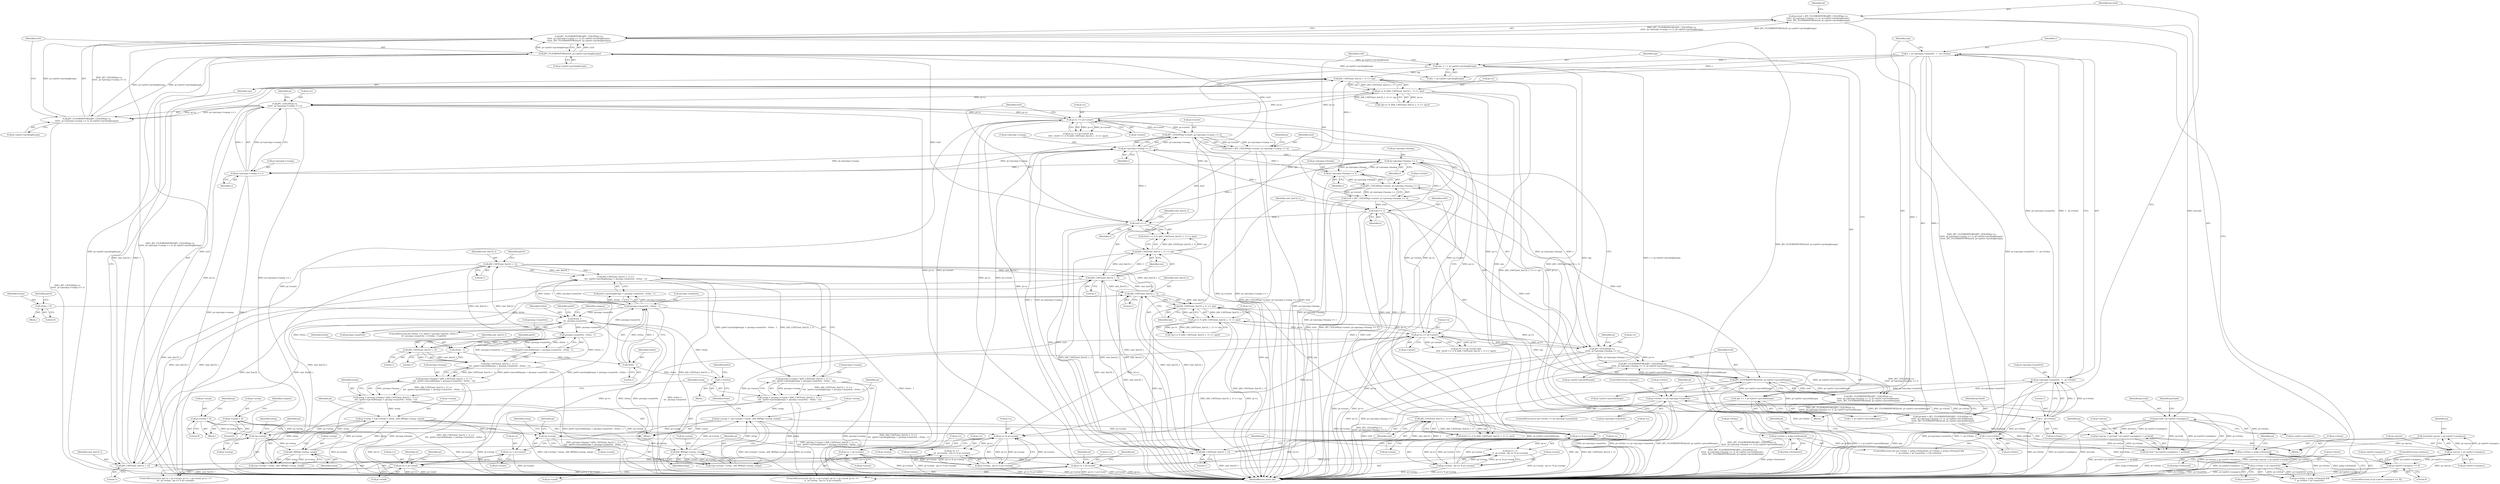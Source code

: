 digraph "0_jasper_aa0b0f79ade5eef8b0e7a214c03f5af54b36ba7d_2@API" {
"1000651" [label="(Call,assert(pi->prcno < pi->pirlvl->numprcs))"];
"1000652" [label="(Call,pi->prcno < pi->pirlvl->numprcs)"];
"1000638" [label="(Call,pi->prcno = prcvind * pi->pirlvl->numhprcs + prchind)"];
"1000643" [label="(Call,prcvind * pi->pirlvl->numhprcs)"];
"1000611" [label="(Call,prcvind = JPC_FLOORDIVPOW2(JPC_CEILDIV(pi->y,\n\t\t\t\t\t\t  pi->picomp->vsamp << r), pi->pirlvl->prcheightexpn) -\n\t\t\t\t\t\t  JPC_FLOORDIVPOW2(try0, pi->pirlvl->prcheightexpn))"];
"1000613" [label="(Call,JPC_FLOORDIVPOW2(JPC_CEILDIV(pi->y,\n\t\t\t\t\t\t  pi->picomp->vsamp << r), pi->pirlvl->prcheightexpn) -\n\t\t\t\t\t\t  JPC_FLOORDIVPOW2(try0, pi->pirlvl->prcheightexpn))"];
"1000614" [label="(Call,JPC_FLOORDIVPOW2(JPC_CEILDIV(pi->y,\n\t\t\t\t\t\t  pi->picomp->vsamp << r), pi->pirlvl->prcheightexpn))"];
"1000615" [label="(Call,JPC_CEILDIV(pi->y,\n\t\t\t\t\t\t  pi->picomp->vsamp << r))"];
"1000574" [label="(Call,pi->y % (JAS_CAST(uint_fast32_t, 1) << rpy))"];
"1000557" [label="(Call,pi->y == pi->ystart)"];
"1000330" [label="(Call,pi->y < pi->yend)"];
"1000337" [label="(Call,pi->y +=\n\t\t  pi->ystep - (pi->y % pi->ystep))"];
"1000341" [label="(Call,pi->ystep - (pi->y % pi->ystep))"];
"1000345" [label="(Call,pi->y % pi->ystep)"];
"1000274" [label="(Call,pi->ystep = (!pi->ystep) ? ystep : JAS_MIN(pi->ystep, ystep))"];
"1000238" [label="(Call,ystep = picomp->vsamp * (JAS_CAST(uint_fast32_t, 1) <<\n\t\t\t\t  (pirlvl->prcheightexpn + picomp->numrlvls - rlvlno - 1)))"];
"1000240" [label="(Call,picomp->vsamp * (JAS_CAST(uint_fast32_t, 1) <<\n\t\t\t\t  (pirlvl->prcheightexpn + picomp->numrlvls - rlvlno - 1)))"];
"1000244" [label="(Call,JAS_CAST(uint_fast32_t, 1) <<\n\t\t\t\t  (pirlvl->prcheightexpn + picomp->numrlvls - rlvlno - 1))"];
"1000245" [label="(Call,JAS_CAST(uint_fast32_t, 1))"];
"1000224" [label="(Call,JAS_CAST(uint_fast32_t, 1))"];
"1000252" [label="(Call,picomp->numrlvls - rlvlno - 1)"];
"1000231" [label="(Call,picomp->numrlvls - rlvlno - 1)"];
"1000174" [label="(Call,rlvlno <\n \t\t\t  picomp->numrlvls)"];
"1000166" [label="(Call,rlvlno = 0)"];
"1000180" [label="(Call,++rlvlno)"];
"1000256" [label="(Call,rlvlno - 1)"];
"1000235" [label="(Call,rlvlno - 1)"];
"1000284" [label="(Call,JAS_MIN(pi->ystep, ystep))"];
"1000279" [label="(Call,!pi->ystep)"];
"1000138" [label="(Call,pi->ystep = 0)"];
"1000323" [label="(Call,pi->y = pi->ystart)"];
"1000514" [label="(Call,JPC_CEILDIV(pi->ystart, pi->picomp->vsamp << r))"];
"1000518" [label="(Call,pi->picomp->vsamp << r)"];
"1000619" [label="(Call,pi->picomp->vsamp << r)"];
"1000592" [label="(Call,pi->picomp->hsamp << r)"];
"1000505" [label="(Call,pi->picomp->hsamp << r)"];
"1000468" [label="(Call,r = pi->picomp->numrlvls - 1 - pi->rlvlno)"];
"1000470" [label="(Call,pi->picomp->numrlvls - 1 - pi->rlvlno)"];
"1000433" [label="(Call,pi->rlvlno >= pi->picomp->numrlvls)"];
"1000303" [label="(Call,pi->rlvlno < pchg->rlvlnoend)"];
"1000317" [label="(Call,++pi->rlvlno)"];
"1000310" [label="(Call,pi->rlvlno < pi->maxrlvls)"];
"1000476" [label="(Call,1 - pi->rlvlno)"];
"1000295" [label="(Call,pi->rlvlno = pchg->rlvlnostart)"];
"1000565" [label="(Call,try0 << r)"];
"1000512" [label="(Call,try0 = JPC_CEILDIV(pi->ystart, pi->picomp->vsamp << r))"];
"1000537" [label="(Call,trx0 << r)"];
"1000499" [label="(Call,trx0 = JPC_CEILDIV(pi->xstart, pi->picomp->hsamp << r))"];
"1000501" [label="(Call,JPC_CEILDIV(pi->xstart, pi->picomp->hsamp << r))"];
"1000529" [label="(Call,pi->x == pi->xstart)"];
"1000588" [label="(Call,JPC_CEILDIV(pi->x,\n\t\t\t\t\t\t  pi->picomp->hsamp << r))"];
"1000546" [label="(Call,pi->x % (JAS_CAST(uint_fast32_t, 1) << rpx))"];
"1000550" [label="(Call,JAS_CAST(uint_fast32_t, 1) << rpx)"];
"1000551" [label="(Call,JAS_CAST(uint_fast32_t, 1))"];
"1000579" [label="(Call,JAS_CAST(uint_fast32_t, 1))"];
"1000541" [label="(Call,JAS_CAST(uint_fast32_t, 1))"];
"1000569" [label="(Call,JAS_CAST(uint_fast32_t, 1))"];
"1000540" [label="(Call,JAS_CAST(uint_fast32_t, 1) << rpx)"];
"1000481" [label="(Call,rpx = r + pi->pirlvl->prcwidthexpn)"];
"1000604" [label="(Call,JPC_FLOORDIVPOW2(trx0, pi->pirlvl->prcwidthexpn))"];
"1000587" [label="(Call,JPC_FLOORDIVPOW2(JPC_CEILDIV(pi->x,\n\t\t\t\t\t\t  pi->picomp->hsamp << r), pi->pirlvl->prcwidthexpn))"];
"1000361" [label="(Call,pi->x < pi->xend)"];
"1000368" [label="(Call,pi->x +=\n\t\t\t  pi->xstep - (pi->x % pi->xstep))"];
"1000372" [label="(Call,pi->xstep - (pi->x % pi->xstep))"];
"1000376" [label="(Call,pi->x % pi->xstep)"];
"1000259" [label="(Call,pi->xstep = (!pi->xstep) ? xstep : JAS_MIN(pi->xstep, xstep))"];
"1000217" [label="(Call,xstep = picomp->hsamp * (JAS_CAST(uint_fast32_t, 1) <<\n\t\t\t\t  (pirlvl->prcwidthexpn + picomp->numrlvls - rlvlno - 1)))"];
"1000219" [label="(Call,picomp->hsamp * (JAS_CAST(uint_fast32_t, 1) <<\n\t\t\t\t  (pirlvl->prcwidthexpn + picomp->numrlvls - rlvlno - 1)))"];
"1000223" [label="(Call,JAS_CAST(uint_fast32_t, 1) <<\n\t\t\t\t  (pirlvl->prcwidthexpn + picomp->numrlvls - rlvlno - 1))"];
"1000269" [label="(Call,JAS_MIN(pi->xstep, xstep))"];
"1000264" [label="(Call,!pi->xstep)"];
"1000133" [label="(Call,pi->xstep = 0)"];
"1000354" [label="(Call,pi->x = pi->xstart)"];
"1000578" [label="(Call,JAS_CAST(uint_fast32_t, 1) << rpy)"];
"1000490" [label="(Call,rpy = r + pi->pirlvl->prcheightexpn)"];
"1000631" [label="(Call,JPC_FLOORDIVPOW2(try0, pi->pirlvl->prcheightexpn))"];
"1000568" [label="(Call,JAS_CAST(uint_fast32_t, 1) << rpy)"];
"1000584" [label="(Call,prchind = JPC_FLOORDIVPOW2(JPC_CEILDIV(pi->x,\n\t\t\t\t\t\t  pi->picomp->hsamp << r), pi->pirlvl->prcwidthexpn) -\n\t\t\t\t\t\t  JPC_FLOORDIVPOW2(trx0, pi->pirlvl->prcwidthexpn))"];
"1000586" [label="(Call,JPC_FLOORDIVPOW2(JPC_CEILDIV(pi->x,\n\t\t\t\t\t\t  pi->picomp->hsamp << r), pi->pirlvl->prcwidthexpn) -\n\t\t\t\t\t\t  JPC_FLOORDIVPOW2(trx0, pi->pirlvl->prcwidthexpn))"];
"1000459" [label="(Call,pi->pirlvl->numprcs == 0)"];
"1000224" [label="(Call,JAS_CAST(uint_fast32_t, 1))"];
"1000227" [label="(Call,pirlvl->prcwidthexpn + picomp->numrlvls - rlvlno - 1)"];
"1000283" [label="(Identifier,ystep)"];
"1000133" [label="(Call,pi->xstep = 0)"];
"1000465" [label="(Literal,0)"];
"1000241" [label="(Call,picomp->vsamp)"];
"1000388" [label="(Identifier,pi)"];
"1000226" [label="(Literal,1)"];
"1000275" [label="(Call,pi->ystep)"];
"1000491" [label="(Identifier,rpy)"];
"1000279" [label="(Call,!pi->ystep)"];
"1000443" [label="(ControlStructure,continue;)"];
"1000137" [label="(Literal,0)"];
"1000645" [label="(Call,pi->pirlvl->numhprcs)"];
"1000651" [label="(Call,assert(pi->prcno < pi->pirlvl->numprcs))"];
"1000573" [label="(Call,!(pi->y % (JAS_CAST(uint_fast32_t, 1) << rpy)))"];
"1000544" [label="(Identifier,rpx)"];
"1000134" [label="(Call,pi->xstep)"];
"1000252" [label="(Call,picomp->numrlvls - rlvlno - 1)"];
"1000536" [label="(Call,(trx0 << r) % (JAS_CAST(uint_fast32_t, 1) << rpx))"];
"1000492" [label="(Call,r + pi->pirlvl->prcheightexpn)"];
"1000264" [label="(Call,!pi->xstep)"];
"1000458" [label="(ControlStructure,if (pi->pirlvl->numprcs == 0))"];
"1000166" [label="(Call,rlvlno = 0)"];
"1000642" [label="(Call,prcvind * pi->pirlvl->numhprcs + prchind)"];
"1000552" [label="(Identifier,uint_fast32_t)"];
"1000257" [label="(Identifier,rlvlno)"];
"1000567" [label="(Identifier,r)"];
"1000604" [label="(Call,JPC_FLOORDIVPOW2(trx0, pi->pirlvl->prcwidthexpn))"];
"1000250" [label="(Identifier,pirlvl)"];
"1000369" [label="(Call,pi->x)"];
"1000547" [label="(Call,pi->x)"];
"1000183" [label="(Identifier,pirlvl)"];
"1000615" [label="(Call,JPC_CEILDIV(pi->y,\n\t\t\t\t\t\t  pi->picomp->vsamp << r))"];
"1000302" [label="(Call,pi->rlvlno < pchg->rlvlnoend &&\n\t  pi->rlvlno < pi->maxrlvls)"];
"1000432" [label="(ControlStructure,if (pi->rlvlno >= pi->picomp->numrlvls))"];
"1000332" [label="(Identifier,pi)"];
"1000139" [label="(Call,pi->ystep)"];
"1000553" [label="(Literal,1)"];
"1000519" [label="(Call,pi->picomp->vsamp)"];
"1000260" [label="(Call,pi->xstep)"];
"1000175" [label="(Identifier,rlvlno)"];
"1000362" [label="(Call,pi->x)"];
"1000180" [label="(Call,++rlvlno)"];
"1000312" [label="(Identifier,pi)"];
"1000132" [label="(Block,)"];
"1000268" [label="(Identifier,xstep)"];
"1000434" [label="(Call,pi->rlvlno)"];
"1000612" [label="(Identifier,prcvind)"];
"1000225" [label="(Identifier,uint_fast32_t)"];
"1000664" [label="(Identifier,pi)"];
"1000470" [label="(Call,pi->picomp->numrlvls - 1 - pi->rlvlno)"];
"1000355" [label="(Call,pi->x)"];
"1000246" [label="(Identifier,uint_fast32_t)"];
"1000179" [label="(Block,)"];
"1000322" [label="(ControlStructure,for (pi->y = pi->ystart; pi->y < pi->yend; pi->y +=\n\t\t  pi->ystep - (pi->y % pi->ystep)))"];
"1000181" [label="(Identifier,rlvlno)"];
"1000506" [label="(Call,pi->picomp->hsamp)"];
"1000628" [label="(Identifier,pi)"];
"1000339" [label="(Identifier,pi)"];
"1000270" [label="(Call,pi->xstep)"];
"1000165" [label="(Block,)"];
"1000460" [label="(Call,pi->pirlvl->numprcs)"];
"1000570" [label="(Identifier,uint_fast32_t)"];
"1000361" [label="(Call,pi->x < pi->xend)"];
"1000258" [label="(Literal,1)"];
"1000330" [label="(Call,pi->y < pi->yend)"];
"1000299" [label="(Call,pchg->rlvlnostart)"];
"1000564" [label="(Call,(try0 << r) % (JAS_CAST(uint_fast32_t, 1) << rpy))"];
"1000541" [label="(Call,JAS_CAST(uint_fast32_t, 1))"];
"1000265" [label="(Call,pi->xstep)"];
"1000592" [label="(Call,pi->picomp->hsamp << r)"];
"1000524" [label="(Identifier,r)"];
"1000168" [label="(Literal,0)"];
"1000542" [label="(Identifier,uint_fast32_t)"];
"1000324" [label="(Call,pi->y)"];
"1000568" [label="(Call,JAS_CAST(uint_fast32_t, 1) << rpy)"];
"1000286" [label="(Identifier,pi)"];
"1000253" [label="(Call,picomp->numrlvls)"];
"1000565" [label="(Call,try0 << r)"];
"1000632" [label="(Identifier,try0)"];
"1000625" [label="(Identifier,r)"];
"1000513" [label="(Identifier,try0)"];
"1000433" [label="(Call,pi->rlvlno >= pi->picomp->numrlvls)"];
"1000261" [label="(Identifier,pi)"];
"1000537" [label="(Call,trx0 << r)"];
"1000140" [label="(Identifier,pi)"];
"1000505" [label="(Call,pi->picomp->hsamp << r)"];
"1000327" [label="(Call,pi->ystart)"];
"1000217" [label="(Call,xstep = picomp->hsamp * (JAS_CAST(uint_fast32_t, 1) <<\n\t\t\t\t  (pirlvl->prcwidthexpn + picomp->numrlvls - rlvlno - 1)))"];
"1000138" [label="(Call,pi->ystep = 0)"];
"1000550" [label="(Call,JAS_CAST(uint_fast32_t, 1) << rpx)"];
"1000554" [label="(Identifier,rpx)"];
"1000341" [label="(Call,pi->ystep - (pi->y % pi->ystep))"];
"1000229" [label="(Identifier,pirlvl)"];
"1000588" [label="(Call,JPC_CEILDIV(pi->x,\n\t\t\t\t\t\t  pi->picomp->hsamp << r))"];
"1000345" [label="(Call,pi->y % pi->ystep)"];
"1000500" [label="(Identifier,trx0)"];
"1000259" [label="(Call,pi->xstep = (!pi->xstep) ? xstep : JAS_MIN(pi->xstep, xstep))"];
"1000571" [label="(Literal,1)"];
"1000376" [label="(Call,pi->x % pi->xstep)"];
"1000579" [label="(Call,JAS_CAST(uint_fast32_t, 1))"];
"1000235" [label="(Call,rlvlno - 1)"];
"1000323" [label="(Call,pi->y = pi->ystart)"];
"1000284" [label="(Call,JAS_MIN(pi->ystep, ystep))"];
"1000245" [label="(Call,JAS_CAST(uint_fast32_t, 1))"];
"1000446" [label="(Identifier,pi)"];
"1000437" [label="(Call,pi->picomp->numrlvls)"];
"1000530" [label="(Call,pi->x)"];
"1000303" [label="(Call,pi->rlvlno < pchg->rlvlnoend)"];
"1000656" [label="(Call,pi->pirlvl->numprcs)"];
"1000232" [label="(Call,picomp->numrlvls)"];
"1000511" [label="(Identifier,r)"];
"1000543" [label="(Literal,1)"];
"1000561" [label="(Call,pi->ystart)"];
"1000334" [label="(Call,pi->yend)"];
"1000305" [label="(Identifier,pi)"];
"1000586" [label="(Call,JPC_FLOORDIVPOW2(JPC_CEILDIV(pi->x,\n\t\t\t\t\t\t  pi->picomp->hsamp << r), pi->pirlvl->prcwidthexpn) -\n\t\t\t\t\t\t  JPC_FLOORDIVPOW2(trx0, pi->pirlvl->prcwidthexpn))"];
"1000643" [label="(Call,prcvind * pi->pirlvl->numhprcs)"];
"1000582" [label="(Identifier,rpy)"];
"1000540" [label="(Call,JAS_CAST(uint_fast32_t, 1) << rpx)"];
"1000459" [label="(Call,pi->pirlvl->numprcs == 0)"];
"1000263" [label="(Call,(!pi->xstep) ? xstep : JAS_MIN(pi->xstep, xstep))"];
"1000190" [label="(Identifier,pirlvl)"];
"1000613" [label="(Call,JPC_FLOORDIVPOW2(JPC_CEILDIV(pi->y,\n\t\t\t\t\t\t  pi->picomp->vsamp << r), pi->pirlvl->prcheightexpn) -\n\t\t\t\t\t\t  JPC_FLOORDIVPOW2(try0, pi->pirlvl->prcheightexpn))"];
"1000285" [label="(Call,pi->ystep)"];
"1000476" [label="(Call,1 - pi->rlvlno)"];
"1000499" [label="(Call,trx0 = JPC_CEILDIV(pi->xstart, pi->picomp->hsamp << r))"];
"1000626" [label="(Call,pi->pirlvl->prcheightexpn)"];
"1000585" [label="(Identifier,prchind)"];
"1000184" [label="(Block,)"];
"1000558" [label="(Call,pi->y)"];
"1000342" [label="(Call,pi->ystep)"];
"1000583" [label="(Block,)"];
"1000314" [label="(Call,pi->maxrlvls)"];
"1000569" [label="(Call,JAS_CAST(uint_fast32_t, 1))"];
"1000380" [label="(Call,pi->xstep)"];
"1000638" [label="(Call,pi->prcno = prcvind * pi->pirlvl->numhprcs + prchind)"];
"1000557" [label="(Call,pi->y == pi->ystart)"];
"1000337" [label="(Call,pi->y +=\n\t\t  pi->ystep - (pi->y % pi->ystep))"];
"1000644" [label="(Identifier,prcvind)"];
"1000142" [label="(Literal,0)"];
"1000377" [label="(Call,pi->x)"];
"1000269" [label="(Call,JAS_MIN(pi->xstep, xstep))"];
"1000240" [label="(Call,picomp->vsamp * (JAS_CAST(uint_fast32_t, 1) <<\n\t\t\t\t  (pirlvl->prcheightexpn + picomp->numrlvls - rlvlno - 1)))"];
"1000606" [label="(Call,pi->pirlvl->prcwidthexpn)"];
"1000531" [label="(Identifier,pi)"];
"1000620" [label="(Call,pi->picomp->vsamp)"];
"1000248" [label="(Call,pirlvl->prcheightexpn + picomp->numrlvls - rlvlno - 1)"];
"1000587" [label="(Call,JPC_FLOORDIVPOW2(JPC_CEILDIV(pi->x,\n\t\t\t\t\t\t  pi->picomp->hsamp << r), pi->pirlvl->prcwidthexpn))"];
"1000468" [label="(Call,r = pi->picomp->numrlvls - 1 - pi->rlvlno)"];
"1000244" [label="(Call,JAS_CAST(uint_fast32_t, 1) <<\n\t\t\t\t  (pirlvl->prcheightexpn + picomp->numrlvls - rlvlno - 1))"];
"1000318" [label="(Call,pi->rlvlno)"];
"1000176" [label="(Call,picomp->numrlvls)"];
"1000478" [label="(Call,pi->rlvlno)"];
"1000431" [label="(Block,)"];
"1000614" [label="(Call,JPC_FLOORDIVPOW2(JPC_CEILDIV(pi->y,\n\t\t\t\t\t\t  pi->picomp->vsamp << r), pi->pirlvl->prcheightexpn))"];
"1000170" [label="(Identifier,pirlvl)"];
"1000363" [label="(Identifier,pi)"];
"1000146" [label="(Identifier,compno)"];
"1000546" [label="(Call,pi->x % (JAS_CAST(uint_fast32_t, 1) << rpx))"];
"1000650" [label="(Identifier,prchind)"];
"1000619" [label="(Call,pi->picomp->vsamp << r)"];
"1000639" [label="(Call,pi->prcno)"];
"1000490" [label="(Call,rpy = r + pi->pirlvl->prcheightexpn)"];
"1000654" [label="(Identifier,pi)"];
"1000483" [label="(Call,r + pi->pirlvl->prcwidthexpn)"];
"1000346" [label="(Call,pi->y)"];
"1000518" [label="(Call,pi->picomp->vsamp << r)"];
"1000502" [label="(Call,pi->xstart)"];
"1000349" [label="(Call,pi->ystep)"];
"1000271" [label="(Identifier,pi)"];
"1000238" [label="(Call,ystep = picomp->vsamp * (JAS_CAST(uint_fast32_t, 1) <<\n\t\t\t\t  (pirlvl->prcheightexpn + picomp->numrlvls - rlvlno - 1)))"];
"1000539" [label="(Identifier,r)"];
"1000538" [label="(Identifier,trx0)"];
"1000223" [label="(Call,JAS_CAST(uint_fast32_t, 1) <<\n\t\t\t\t  (pirlvl->prcwidthexpn + picomp->numrlvls - rlvlno - 1))"];
"1000304" [label="(Call,pi->rlvlno)"];
"1000545" [label="(Call,!(pi->x % (JAS_CAST(uint_fast32_t, 1) << rpx)))"];
"1000365" [label="(Call,pi->xend)"];
"1000574" [label="(Call,pi->y % (JAS_CAST(uint_fast32_t, 1) << rpy))"];
"1000633" [label="(Call,pi->pirlvl->prcheightexpn)"];
"1000467" [label="(ControlStructure,continue;)"];
"1000572" [label="(Identifier,rpy)"];
"1000471" [label="(Call,pi->picomp->numrlvls)"];
"1000512" [label="(Call,try0 = JPC_CEILDIV(pi->ystart, pi->picomp->vsamp << r))"];
"1000276" [label="(Identifier,pi)"];
"1000605" [label="(Identifier,trx0)"];
"1000294" [label="(ControlStructure,for (pi->rlvlno = pchg->rlvlnostart; pi->rlvlno < pchg->rlvlnoend &&\n\t  pi->rlvlno < pi->maxrlvls; ++pi->rlvlno))"];
"1000288" [label="(Identifier,ystep)"];
"1000338" [label="(Call,pi->y)"];
"1000529" [label="(Call,pi->x == pi->xstart)"];
"1000580" [label="(Identifier,uint_fast32_t)"];
"1000653" [label="(Call,pi->prcno)"];
"1000239" [label="(Identifier,ystep)"];
"1000575" [label="(Call,pi->y)"];
"1000280" [label="(Call,pi->ystep)"];
"1000598" [label="(Identifier,r)"];
"1000477" [label="(Literal,1)"];
"1000599" [label="(Call,pi->pirlvl->prcwidthexpn)"];
"1000372" [label="(Call,pi->xstep - (pi->x % pi->xstep))"];
"1000589" [label="(Call,pi->x)"];
"1000220" [label="(Call,picomp->hsamp)"];
"1000584" [label="(Call,prchind = JPC_FLOORDIVPOW2(JPC_CEILDIV(pi->x,\n\t\t\t\t\t\t  pi->picomp->hsamp << r), pi->pirlvl->prcwidthexpn) -\n\t\t\t\t\t\t  JPC_FLOORDIVPOW2(trx0, pi->pirlvl->prcwidthexpn))"];
"1000469" [label="(Identifier,r)"];
"1000218" [label="(Identifier,xstep)"];
"1000368" [label="(Call,pi->x +=\n\t\t\t  pi->xstep - (pi->x % pi->xstep))"];
"1000581" [label="(Literal,1)"];
"1000295" [label="(Call,pi->rlvlno = pchg->rlvlnostart)"];
"1000296" [label="(Call,pi->rlvlno)"];
"1000247" [label="(Literal,1)"];
"1000354" [label="(Call,pi->x = pi->xstart)"];
"1000640" [label="(Identifier,pi)"];
"1000174" [label="(Call,rlvlno <\n \t\t\t  picomp->numrlvls)"];
"1000578" [label="(Call,JAS_CAST(uint_fast32_t, 1) << rpy)"];
"1000514" [label="(Call,JPC_CEILDIV(pi->ystart, pi->picomp->vsamp << r))"];
"1000164" [label="(ControlStructure,for (rlvlno = 0, pirlvl = picomp->pirlvls; rlvlno <\n \t\t\t  picomp->numrlvls; ++rlvlno, ++pirlvl))"];
"1000256" [label="(Call,rlvlno - 1)"];
"1000219" [label="(Call,picomp->hsamp * (JAS_CAST(uint_fast32_t, 1) <<\n\t\t\t\t  (pirlvl->prcwidthexpn + picomp->numrlvls - rlvlno - 1)))"];
"1000311" [label="(Call,pi->rlvlno)"];
"1000601" [label="(Identifier,pi)"];
"1000236" [label="(Identifier,rlvlno)"];
"1000566" [label="(Identifier,try0)"];
"1000501" [label="(Call,JPC_CEILDIV(pi->xstart, pi->picomp->hsamp << r))"];
"1000611" [label="(Call,prcvind = JPC_FLOORDIVPOW2(JPC_CEILDIV(pi->y,\n\t\t\t\t\t\t  pi->picomp->vsamp << r), pi->pirlvl->prcheightexpn) -\n\t\t\t\t\t\t  JPC_FLOORDIVPOW2(try0, pi->pirlvl->prcheightexpn))"];
"1000515" [label="(Call,pi->ystart)"];
"1000593" [label="(Call,pi->picomp->hsamp)"];
"1000717" [label="(MethodReturn,static int)"];
"1000356" [label="(Identifier,pi)"];
"1000616" [label="(Call,pi->y)"];
"1000528" [label="(Call,pi->x == pi->xstart &&\n\t\t\t\t\t  ((trx0 << r) % (JAS_CAST(uint_fast32_t, 1) << rpx)))"];
"1000231" [label="(Call,picomp->numrlvls - rlvlno - 1)"];
"1000273" [label="(Identifier,xstep)"];
"1000358" [label="(Call,pi->xstart)"];
"1000373" [label="(Call,pi->xstep)"];
"1000237" [label="(Literal,1)"];
"1000331" [label="(Call,pi->y)"];
"1000319" [label="(Identifier,pi)"];
"1000551" [label="(Call,JAS_CAST(uint_fast32_t, 1))"];
"1000482" [label="(Identifier,rpx)"];
"1000556" [label="(Call,pi->y == pi->ystart &&\n\t\t\t\t\t  ((try0 << r) % (JAS_CAST(uint_fast32_t, 1) << rpy)))"];
"1000631" [label="(Call,JPC_FLOORDIVPOW2(try0, pi->pirlvl->prcheightexpn))"];
"1000317" [label="(Call,++pi->rlvlno)"];
"1000278" [label="(Call,(!pi->ystep) ? ystep : JAS_MIN(pi->ystep, ystep))"];
"1000160" [label="(Identifier,compno)"];
"1000307" [label="(Call,pchg->rlvlnoend)"];
"1000353" [label="(ControlStructure,for (pi->x = pi->xstart; pi->x < pi->xend; pi->x +=\n\t\t\t  pi->xstep - (pi->x % pi->xstep)))"];
"1000481" [label="(Call,rpx = r + pi->pirlvl->prcwidthexpn)"];
"1000167" [label="(Identifier,rlvlno)"];
"1000652" [label="(Call,pi->prcno < pi->pirlvl->numprcs)"];
"1000274" [label="(Call,pi->ystep = (!pi->ystep) ? ystep : JAS_MIN(pi->ystep, ystep))"];
"1000310" [label="(Call,pi->rlvlno < pi->maxrlvls)"];
"1000533" [label="(Call,pi->xstart)"];
"1000651" -> "1000583"  [label="AST: "];
"1000651" -> "1000652"  [label="CFG: "];
"1000652" -> "1000651"  [label="AST: "];
"1000664" -> "1000651"  [label="CFG: "];
"1000651" -> "1000717"  [label="DDG: assert(pi->prcno < pi->pirlvl->numprcs)"];
"1000651" -> "1000717"  [label="DDG: pi->prcno < pi->pirlvl->numprcs"];
"1000652" -> "1000651"  [label="DDG: pi->prcno"];
"1000652" -> "1000651"  [label="DDG: pi->pirlvl->numprcs"];
"1000652" -> "1000656"  [label="CFG: "];
"1000653" -> "1000652"  [label="AST: "];
"1000656" -> "1000652"  [label="AST: "];
"1000652" -> "1000717"  [label="DDG: pi->pirlvl->numprcs"];
"1000652" -> "1000717"  [label="DDG: pi->prcno"];
"1000652" -> "1000459"  [label="DDG: pi->pirlvl->numprcs"];
"1000638" -> "1000652"  [label="DDG: pi->prcno"];
"1000459" -> "1000652"  [label="DDG: pi->pirlvl->numprcs"];
"1000638" -> "1000583"  [label="AST: "];
"1000638" -> "1000642"  [label="CFG: "];
"1000639" -> "1000638"  [label="AST: "];
"1000642" -> "1000638"  [label="AST: "];
"1000654" -> "1000638"  [label="CFG: "];
"1000638" -> "1000717"  [label="DDG: prcvind * pi->pirlvl->numhprcs + prchind"];
"1000643" -> "1000638"  [label="DDG: prcvind"];
"1000643" -> "1000638"  [label="DDG: pi->pirlvl->numhprcs"];
"1000584" -> "1000638"  [label="DDG: prchind"];
"1000643" -> "1000642"  [label="AST: "];
"1000643" -> "1000645"  [label="CFG: "];
"1000644" -> "1000643"  [label="AST: "];
"1000645" -> "1000643"  [label="AST: "];
"1000650" -> "1000643"  [label="CFG: "];
"1000643" -> "1000717"  [label="DDG: prcvind"];
"1000643" -> "1000717"  [label="DDG: pi->pirlvl->numhprcs"];
"1000643" -> "1000642"  [label="DDG: prcvind"];
"1000643" -> "1000642"  [label="DDG: pi->pirlvl->numhprcs"];
"1000611" -> "1000643"  [label="DDG: prcvind"];
"1000611" -> "1000583"  [label="AST: "];
"1000611" -> "1000613"  [label="CFG: "];
"1000612" -> "1000611"  [label="AST: "];
"1000613" -> "1000611"  [label="AST: "];
"1000640" -> "1000611"  [label="CFG: "];
"1000611" -> "1000717"  [label="DDG: JPC_FLOORDIVPOW2(JPC_CEILDIV(pi->y,\n\t\t\t\t\t\t  pi->picomp->vsamp << r), pi->pirlvl->prcheightexpn) -\n\t\t\t\t\t\t  JPC_FLOORDIVPOW2(try0, pi->pirlvl->prcheightexpn)"];
"1000613" -> "1000611"  [label="DDG: JPC_FLOORDIVPOW2(JPC_CEILDIV(pi->y,\n\t\t\t\t\t\t  pi->picomp->vsamp << r), pi->pirlvl->prcheightexpn)"];
"1000613" -> "1000611"  [label="DDG: JPC_FLOORDIVPOW2(try0, pi->pirlvl->prcheightexpn)"];
"1000613" -> "1000631"  [label="CFG: "];
"1000614" -> "1000613"  [label="AST: "];
"1000631" -> "1000613"  [label="AST: "];
"1000613" -> "1000717"  [label="DDG: JPC_FLOORDIVPOW2(JPC_CEILDIV(pi->y,\n\t\t\t\t\t\t  pi->picomp->vsamp << r), pi->pirlvl->prcheightexpn)"];
"1000613" -> "1000717"  [label="DDG: JPC_FLOORDIVPOW2(try0, pi->pirlvl->prcheightexpn)"];
"1000614" -> "1000613"  [label="DDG: JPC_CEILDIV(pi->y,\n\t\t\t\t\t\t  pi->picomp->vsamp << r)"];
"1000614" -> "1000613"  [label="DDG: pi->pirlvl->prcheightexpn"];
"1000631" -> "1000613"  [label="DDG: try0"];
"1000631" -> "1000613"  [label="DDG: pi->pirlvl->prcheightexpn"];
"1000614" -> "1000626"  [label="CFG: "];
"1000615" -> "1000614"  [label="AST: "];
"1000626" -> "1000614"  [label="AST: "];
"1000632" -> "1000614"  [label="CFG: "];
"1000614" -> "1000717"  [label="DDG: JPC_CEILDIV(pi->y,\n\t\t\t\t\t\t  pi->picomp->vsamp << r)"];
"1000615" -> "1000614"  [label="DDG: pi->y"];
"1000615" -> "1000614"  [label="DDG: pi->picomp->vsamp << r"];
"1000631" -> "1000614"  [label="DDG: pi->pirlvl->prcheightexpn"];
"1000614" -> "1000631"  [label="DDG: pi->pirlvl->prcheightexpn"];
"1000615" -> "1000619"  [label="CFG: "];
"1000616" -> "1000615"  [label="AST: "];
"1000619" -> "1000615"  [label="AST: "];
"1000628" -> "1000615"  [label="CFG: "];
"1000615" -> "1000717"  [label="DDG: pi->y"];
"1000615" -> "1000717"  [label="DDG: pi->picomp->vsamp << r"];
"1000615" -> "1000345"  [label="DDG: pi->y"];
"1000615" -> "1000557"  [label="DDG: pi->y"];
"1000574" -> "1000615"  [label="DDG: pi->y"];
"1000330" -> "1000615"  [label="DDG: pi->y"];
"1000557" -> "1000615"  [label="DDG: pi->y"];
"1000619" -> "1000615"  [label="DDG: pi->picomp->vsamp"];
"1000619" -> "1000615"  [label="DDG: r"];
"1000574" -> "1000573"  [label="AST: "];
"1000574" -> "1000578"  [label="CFG: "];
"1000575" -> "1000574"  [label="AST: "];
"1000578" -> "1000574"  [label="AST: "];
"1000573" -> "1000574"  [label="CFG: "];
"1000574" -> "1000717"  [label="DDG: pi->y"];
"1000574" -> "1000717"  [label="DDG: JAS_CAST(uint_fast32_t, 1) << rpy"];
"1000574" -> "1000345"  [label="DDG: pi->y"];
"1000574" -> "1000557"  [label="DDG: pi->y"];
"1000574" -> "1000573"  [label="DDG: pi->y"];
"1000574" -> "1000573"  [label="DDG: JAS_CAST(uint_fast32_t, 1) << rpy"];
"1000557" -> "1000574"  [label="DDG: pi->y"];
"1000578" -> "1000574"  [label="DDG: JAS_CAST(uint_fast32_t, 1)"];
"1000578" -> "1000574"  [label="DDG: rpy"];
"1000557" -> "1000556"  [label="AST: "];
"1000557" -> "1000561"  [label="CFG: "];
"1000558" -> "1000557"  [label="AST: "];
"1000561" -> "1000557"  [label="AST: "];
"1000566" -> "1000557"  [label="CFG: "];
"1000556" -> "1000557"  [label="CFG: "];
"1000557" -> "1000717"  [label="DDG: pi->y"];
"1000557" -> "1000717"  [label="DDG: pi->ystart"];
"1000557" -> "1000323"  [label="DDG: pi->ystart"];
"1000557" -> "1000345"  [label="DDG: pi->y"];
"1000557" -> "1000514"  [label="DDG: pi->ystart"];
"1000557" -> "1000556"  [label="DDG: pi->y"];
"1000557" -> "1000556"  [label="DDG: pi->ystart"];
"1000330" -> "1000557"  [label="DDG: pi->y"];
"1000514" -> "1000557"  [label="DDG: pi->ystart"];
"1000330" -> "1000322"  [label="AST: "];
"1000330" -> "1000334"  [label="CFG: "];
"1000331" -> "1000330"  [label="AST: "];
"1000334" -> "1000330"  [label="AST: "];
"1000356" -> "1000330"  [label="CFG: "];
"1000319" -> "1000330"  [label="CFG: "];
"1000330" -> "1000717"  [label="DDG: pi->yend"];
"1000330" -> "1000717"  [label="DDG: pi->y"];
"1000330" -> "1000717"  [label="DDG: pi->y < pi->yend"];
"1000337" -> "1000330"  [label="DDG: pi->y"];
"1000323" -> "1000330"  [label="DDG: pi->y"];
"1000330" -> "1000345"  [label="DDG: pi->y"];
"1000337" -> "1000322"  [label="AST: "];
"1000337" -> "1000341"  [label="CFG: "];
"1000338" -> "1000337"  [label="AST: "];
"1000341" -> "1000337"  [label="AST: "];
"1000332" -> "1000337"  [label="CFG: "];
"1000337" -> "1000717"  [label="DDG: pi->ystep - (pi->y % pi->ystep)"];
"1000341" -> "1000337"  [label="DDG: pi->ystep"];
"1000341" -> "1000337"  [label="DDG: pi->y % pi->ystep"];
"1000345" -> "1000337"  [label="DDG: pi->y"];
"1000341" -> "1000345"  [label="CFG: "];
"1000342" -> "1000341"  [label="AST: "];
"1000345" -> "1000341"  [label="AST: "];
"1000341" -> "1000717"  [label="DDG: pi->ystep"];
"1000341" -> "1000717"  [label="DDG: pi->y % pi->ystep"];
"1000345" -> "1000341"  [label="DDG: pi->ystep"];
"1000345" -> "1000341"  [label="DDG: pi->y"];
"1000341" -> "1000345"  [label="DDG: pi->ystep"];
"1000345" -> "1000349"  [label="CFG: "];
"1000346" -> "1000345"  [label="AST: "];
"1000349" -> "1000345"  [label="AST: "];
"1000274" -> "1000345"  [label="DDG: pi->ystep"];
"1000138" -> "1000345"  [label="DDG: pi->ystep"];
"1000274" -> "1000184"  [label="AST: "];
"1000274" -> "1000278"  [label="CFG: "];
"1000275" -> "1000274"  [label="AST: "];
"1000278" -> "1000274"  [label="AST: "];
"1000181" -> "1000274"  [label="CFG: "];
"1000274" -> "1000717"  [label="DDG: pi->ystep"];
"1000274" -> "1000717"  [label="DDG: (!pi->ystep) ? ystep : JAS_MIN(pi->ystep, ystep)"];
"1000238" -> "1000274"  [label="DDG: ystep"];
"1000284" -> "1000274"  [label="DDG: ystep"];
"1000284" -> "1000274"  [label="DDG: pi->ystep"];
"1000274" -> "1000279"  [label="DDG: pi->ystep"];
"1000238" -> "1000184"  [label="AST: "];
"1000238" -> "1000240"  [label="CFG: "];
"1000239" -> "1000238"  [label="AST: "];
"1000240" -> "1000238"  [label="AST: "];
"1000261" -> "1000238"  [label="CFG: "];
"1000238" -> "1000717"  [label="DDG: picomp->vsamp * (JAS_CAST(uint_fast32_t, 1) <<\n\t\t\t\t  (pirlvl->prcheightexpn + picomp->numrlvls - rlvlno - 1))"];
"1000240" -> "1000238"  [label="DDG: picomp->vsamp"];
"1000240" -> "1000238"  [label="DDG: JAS_CAST(uint_fast32_t, 1) <<\n\t\t\t\t  (pirlvl->prcheightexpn + picomp->numrlvls - rlvlno - 1)"];
"1000238" -> "1000278"  [label="DDG: ystep"];
"1000238" -> "1000284"  [label="DDG: ystep"];
"1000240" -> "1000244"  [label="CFG: "];
"1000241" -> "1000240"  [label="AST: "];
"1000244" -> "1000240"  [label="AST: "];
"1000240" -> "1000717"  [label="DDG: JAS_CAST(uint_fast32_t, 1) <<\n\t\t\t\t  (pirlvl->prcheightexpn + picomp->numrlvls - rlvlno - 1)"];
"1000240" -> "1000717"  [label="DDG: picomp->vsamp"];
"1000244" -> "1000240"  [label="DDG: JAS_CAST(uint_fast32_t, 1)"];
"1000244" -> "1000240"  [label="DDG: pirlvl->prcheightexpn + picomp->numrlvls - rlvlno - 1"];
"1000244" -> "1000248"  [label="CFG: "];
"1000245" -> "1000244"  [label="AST: "];
"1000248" -> "1000244"  [label="AST: "];
"1000244" -> "1000717"  [label="DDG: pirlvl->prcheightexpn + picomp->numrlvls - rlvlno - 1"];
"1000244" -> "1000717"  [label="DDG: JAS_CAST(uint_fast32_t, 1)"];
"1000245" -> "1000244"  [label="DDG: uint_fast32_t"];
"1000245" -> "1000244"  [label="DDG: 1"];
"1000252" -> "1000244"  [label="DDG: picomp->numrlvls"];
"1000252" -> "1000244"  [label="DDG: rlvlno - 1"];
"1000245" -> "1000247"  [label="CFG: "];
"1000246" -> "1000245"  [label="AST: "];
"1000247" -> "1000245"  [label="AST: "];
"1000250" -> "1000245"  [label="CFG: "];
"1000245" -> "1000717"  [label="DDG: uint_fast32_t"];
"1000245" -> "1000224"  [label="DDG: uint_fast32_t"];
"1000224" -> "1000245"  [label="DDG: uint_fast32_t"];
"1000245" -> "1000541"  [label="DDG: uint_fast32_t"];
"1000245" -> "1000551"  [label="DDG: uint_fast32_t"];
"1000245" -> "1000569"  [label="DDG: uint_fast32_t"];
"1000245" -> "1000579"  [label="DDG: uint_fast32_t"];
"1000224" -> "1000223"  [label="AST: "];
"1000224" -> "1000226"  [label="CFG: "];
"1000225" -> "1000224"  [label="AST: "];
"1000226" -> "1000224"  [label="AST: "];
"1000229" -> "1000224"  [label="CFG: "];
"1000224" -> "1000223"  [label="DDG: uint_fast32_t"];
"1000224" -> "1000223"  [label="DDG: 1"];
"1000252" -> "1000248"  [label="AST: "];
"1000252" -> "1000256"  [label="CFG: "];
"1000253" -> "1000252"  [label="AST: "];
"1000256" -> "1000252"  [label="AST: "];
"1000248" -> "1000252"  [label="CFG: "];
"1000252" -> "1000717"  [label="DDG: rlvlno - 1"];
"1000252" -> "1000174"  [label="DDG: picomp->numrlvls"];
"1000252" -> "1000248"  [label="DDG: picomp->numrlvls"];
"1000252" -> "1000248"  [label="DDG: rlvlno - 1"];
"1000231" -> "1000252"  [label="DDG: picomp->numrlvls"];
"1000256" -> "1000252"  [label="DDG: rlvlno"];
"1000256" -> "1000252"  [label="DDG: 1"];
"1000231" -> "1000227"  [label="AST: "];
"1000231" -> "1000235"  [label="CFG: "];
"1000232" -> "1000231"  [label="AST: "];
"1000235" -> "1000231"  [label="AST: "];
"1000227" -> "1000231"  [label="CFG: "];
"1000231" -> "1000223"  [label="DDG: picomp->numrlvls"];
"1000231" -> "1000223"  [label="DDG: rlvlno - 1"];
"1000231" -> "1000227"  [label="DDG: picomp->numrlvls"];
"1000231" -> "1000227"  [label="DDG: rlvlno - 1"];
"1000174" -> "1000231"  [label="DDG: picomp->numrlvls"];
"1000235" -> "1000231"  [label="DDG: rlvlno"];
"1000235" -> "1000231"  [label="DDG: 1"];
"1000174" -> "1000164"  [label="AST: "];
"1000174" -> "1000176"  [label="CFG: "];
"1000175" -> "1000174"  [label="AST: "];
"1000176" -> "1000174"  [label="AST: "];
"1000190" -> "1000174"  [label="CFG: "];
"1000160" -> "1000174"  [label="CFG: "];
"1000174" -> "1000717"  [label="DDG: picomp->numrlvls"];
"1000174" -> "1000717"  [label="DDG: rlvlno <\n \t\t\t  picomp->numrlvls"];
"1000174" -> "1000717"  [label="DDG: rlvlno"];
"1000166" -> "1000174"  [label="DDG: rlvlno"];
"1000180" -> "1000174"  [label="DDG: rlvlno"];
"1000174" -> "1000235"  [label="DDG: rlvlno"];
"1000166" -> "1000165"  [label="AST: "];
"1000166" -> "1000168"  [label="CFG: "];
"1000167" -> "1000166"  [label="AST: "];
"1000168" -> "1000166"  [label="AST: "];
"1000170" -> "1000166"  [label="CFG: "];
"1000180" -> "1000179"  [label="AST: "];
"1000180" -> "1000181"  [label="CFG: "];
"1000181" -> "1000180"  [label="AST: "];
"1000183" -> "1000180"  [label="CFG: "];
"1000256" -> "1000180"  [label="DDG: rlvlno"];
"1000256" -> "1000258"  [label="CFG: "];
"1000257" -> "1000256"  [label="AST: "];
"1000258" -> "1000256"  [label="AST: "];
"1000235" -> "1000256"  [label="DDG: rlvlno"];
"1000235" -> "1000237"  [label="CFG: "];
"1000236" -> "1000235"  [label="AST: "];
"1000237" -> "1000235"  [label="AST: "];
"1000284" -> "1000278"  [label="AST: "];
"1000284" -> "1000288"  [label="CFG: "];
"1000285" -> "1000284"  [label="AST: "];
"1000288" -> "1000284"  [label="AST: "];
"1000278" -> "1000284"  [label="CFG: "];
"1000284" -> "1000278"  [label="DDG: ystep"];
"1000284" -> "1000278"  [label="DDG: pi->ystep"];
"1000279" -> "1000284"  [label="DDG: pi->ystep"];
"1000279" -> "1000278"  [label="AST: "];
"1000279" -> "1000280"  [label="CFG: "];
"1000280" -> "1000279"  [label="AST: "];
"1000283" -> "1000279"  [label="CFG: "];
"1000286" -> "1000279"  [label="CFG: "];
"1000138" -> "1000279"  [label="DDG: pi->ystep"];
"1000138" -> "1000132"  [label="AST: "];
"1000138" -> "1000142"  [label="CFG: "];
"1000139" -> "1000138"  [label="AST: "];
"1000142" -> "1000138"  [label="AST: "];
"1000146" -> "1000138"  [label="CFG: "];
"1000138" -> "1000717"  [label="DDG: pi->ystep"];
"1000323" -> "1000322"  [label="AST: "];
"1000323" -> "1000327"  [label="CFG: "];
"1000324" -> "1000323"  [label="AST: "];
"1000327" -> "1000323"  [label="AST: "];
"1000332" -> "1000323"  [label="CFG: "];
"1000323" -> "1000717"  [label="DDG: pi->ystart"];
"1000514" -> "1000323"  [label="DDG: pi->ystart"];
"1000514" -> "1000512"  [label="AST: "];
"1000514" -> "1000518"  [label="CFG: "];
"1000515" -> "1000514"  [label="AST: "];
"1000518" -> "1000514"  [label="AST: "];
"1000512" -> "1000514"  [label="CFG: "];
"1000514" -> "1000717"  [label="DDG: pi->ystart"];
"1000514" -> "1000717"  [label="DDG: pi->picomp->vsamp << r"];
"1000514" -> "1000512"  [label="DDG: pi->ystart"];
"1000514" -> "1000512"  [label="DDG: pi->picomp->vsamp << r"];
"1000518" -> "1000514"  [label="DDG: pi->picomp->vsamp"];
"1000518" -> "1000514"  [label="DDG: r"];
"1000518" -> "1000524"  [label="CFG: "];
"1000519" -> "1000518"  [label="AST: "];
"1000524" -> "1000518"  [label="AST: "];
"1000518" -> "1000717"  [label="DDG: r"];
"1000518" -> "1000717"  [label="DDG: pi->picomp->vsamp"];
"1000619" -> "1000518"  [label="DDG: pi->picomp->vsamp"];
"1000505" -> "1000518"  [label="DDG: r"];
"1000518" -> "1000537"  [label="DDG: r"];
"1000518" -> "1000565"  [label="DDG: r"];
"1000518" -> "1000592"  [label="DDG: r"];
"1000518" -> "1000619"  [label="DDG: pi->picomp->vsamp"];
"1000619" -> "1000625"  [label="CFG: "];
"1000620" -> "1000619"  [label="AST: "];
"1000625" -> "1000619"  [label="AST: "];
"1000619" -> "1000717"  [label="DDG: r"];
"1000619" -> "1000717"  [label="DDG: pi->picomp->vsamp"];
"1000592" -> "1000619"  [label="DDG: r"];
"1000592" -> "1000588"  [label="AST: "];
"1000592" -> "1000598"  [label="CFG: "];
"1000593" -> "1000592"  [label="AST: "];
"1000598" -> "1000592"  [label="AST: "];
"1000588" -> "1000592"  [label="CFG: "];
"1000592" -> "1000717"  [label="DDG: pi->picomp->hsamp"];
"1000592" -> "1000505"  [label="DDG: pi->picomp->hsamp"];
"1000592" -> "1000588"  [label="DDG: pi->picomp->hsamp"];
"1000592" -> "1000588"  [label="DDG: r"];
"1000505" -> "1000592"  [label="DDG: pi->picomp->hsamp"];
"1000565" -> "1000592"  [label="DDG: r"];
"1000537" -> "1000592"  [label="DDG: r"];
"1000505" -> "1000501"  [label="AST: "];
"1000505" -> "1000511"  [label="CFG: "];
"1000506" -> "1000505"  [label="AST: "];
"1000511" -> "1000505"  [label="AST: "];
"1000501" -> "1000505"  [label="CFG: "];
"1000505" -> "1000717"  [label="DDG: pi->picomp->hsamp"];
"1000505" -> "1000501"  [label="DDG: pi->picomp->hsamp"];
"1000505" -> "1000501"  [label="DDG: r"];
"1000468" -> "1000505"  [label="DDG: r"];
"1000468" -> "1000431"  [label="AST: "];
"1000468" -> "1000470"  [label="CFG: "];
"1000469" -> "1000468"  [label="AST: "];
"1000470" -> "1000468"  [label="AST: "];
"1000482" -> "1000468"  [label="CFG: "];
"1000468" -> "1000717"  [label="DDG: pi->picomp->numrlvls - 1 - pi->rlvlno"];
"1000470" -> "1000468"  [label="DDG: pi->picomp->numrlvls"];
"1000470" -> "1000468"  [label="DDG: 1 - pi->rlvlno"];
"1000468" -> "1000481"  [label="DDG: r"];
"1000468" -> "1000483"  [label="DDG: r"];
"1000468" -> "1000490"  [label="DDG: r"];
"1000468" -> "1000492"  [label="DDG: r"];
"1000470" -> "1000476"  [label="CFG: "];
"1000471" -> "1000470"  [label="AST: "];
"1000476" -> "1000470"  [label="AST: "];
"1000470" -> "1000717"  [label="DDG: 1 - pi->rlvlno"];
"1000470" -> "1000717"  [label="DDG: pi->picomp->numrlvls"];
"1000470" -> "1000433"  [label="DDG: pi->picomp->numrlvls"];
"1000433" -> "1000470"  [label="DDG: pi->picomp->numrlvls"];
"1000476" -> "1000470"  [label="DDG: 1"];
"1000476" -> "1000470"  [label="DDG: pi->rlvlno"];
"1000433" -> "1000432"  [label="AST: "];
"1000433" -> "1000437"  [label="CFG: "];
"1000434" -> "1000433"  [label="AST: "];
"1000437" -> "1000433"  [label="AST: "];
"1000443" -> "1000433"  [label="CFG: "];
"1000446" -> "1000433"  [label="CFG: "];
"1000433" -> "1000717"  [label="DDG: pi->picomp->numrlvls"];
"1000433" -> "1000717"  [label="DDG: pi->rlvlno >= pi->picomp->numrlvls"];
"1000433" -> "1000317"  [label="DDG: pi->rlvlno"];
"1000303" -> "1000433"  [label="DDG: pi->rlvlno"];
"1000310" -> "1000433"  [label="DDG: pi->rlvlno"];
"1000476" -> "1000433"  [label="DDG: pi->rlvlno"];
"1000433" -> "1000476"  [label="DDG: pi->rlvlno"];
"1000303" -> "1000302"  [label="AST: "];
"1000303" -> "1000307"  [label="CFG: "];
"1000304" -> "1000303"  [label="AST: "];
"1000307" -> "1000303"  [label="AST: "];
"1000312" -> "1000303"  [label="CFG: "];
"1000302" -> "1000303"  [label="CFG: "];
"1000303" -> "1000717"  [label="DDG: pi->rlvlno"];
"1000303" -> "1000717"  [label="DDG: pchg->rlvlnoend"];
"1000303" -> "1000302"  [label="DDG: pi->rlvlno"];
"1000303" -> "1000302"  [label="DDG: pchg->rlvlnoend"];
"1000317" -> "1000303"  [label="DDG: pi->rlvlno"];
"1000295" -> "1000303"  [label="DDG: pi->rlvlno"];
"1000303" -> "1000310"  [label="DDG: pi->rlvlno"];
"1000303" -> "1000317"  [label="DDG: pi->rlvlno"];
"1000317" -> "1000294"  [label="AST: "];
"1000317" -> "1000318"  [label="CFG: "];
"1000318" -> "1000317"  [label="AST: "];
"1000305" -> "1000317"  [label="CFG: "];
"1000310" -> "1000317"  [label="DDG: pi->rlvlno"];
"1000476" -> "1000317"  [label="DDG: pi->rlvlno"];
"1000310" -> "1000302"  [label="AST: "];
"1000310" -> "1000314"  [label="CFG: "];
"1000311" -> "1000310"  [label="AST: "];
"1000314" -> "1000310"  [label="AST: "];
"1000302" -> "1000310"  [label="CFG: "];
"1000310" -> "1000717"  [label="DDG: pi->rlvlno"];
"1000310" -> "1000717"  [label="DDG: pi->maxrlvls"];
"1000310" -> "1000302"  [label="DDG: pi->rlvlno"];
"1000310" -> "1000302"  [label="DDG: pi->maxrlvls"];
"1000476" -> "1000478"  [label="CFG: "];
"1000477" -> "1000476"  [label="AST: "];
"1000478" -> "1000476"  [label="AST: "];
"1000476" -> "1000717"  [label="DDG: pi->rlvlno"];
"1000295" -> "1000294"  [label="AST: "];
"1000295" -> "1000299"  [label="CFG: "];
"1000296" -> "1000295"  [label="AST: "];
"1000299" -> "1000295"  [label="AST: "];
"1000305" -> "1000295"  [label="CFG: "];
"1000295" -> "1000717"  [label="DDG: pchg->rlvlnostart"];
"1000565" -> "1000564"  [label="AST: "];
"1000565" -> "1000567"  [label="CFG: "];
"1000566" -> "1000565"  [label="AST: "];
"1000567" -> "1000565"  [label="AST: "];
"1000570" -> "1000565"  [label="CFG: "];
"1000565" -> "1000717"  [label="DDG: try0"];
"1000565" -> "1000717"  [label="DDG: r"];
"1000565" -> "1000564"  [label="DDG: try0"];
"1000565" -> "1000564"  [label="DDG: r"];
"1000512" -> "1000565"  [label="DDG: try0"];
"1000537" -> "1000565"  [label="DDG: r"];
"1000565" -> "1000631"  [label="DDG: try0"];
"1000512" -> "1000431"  [label="AST: "];
"1000513" -> "1000512"  [label="AST: "];
"1000531" -> "1000512"  [label="CFG: "];
"1000512" -> "1000717"  [label="DDG: try0"];
"1000512" -> "1000717"  [label="DDG: JPC_CEILDIV(pi->ystart, pi->picomp->vsamp << r)"];
"1000512" -> "1000631"  [label="DDG: try0"];
"1000537" -> "1000536"  [label="AST: "];
"1000537" -> "1000539"  [label="CFG: "];
"1000538" -> "1000537"  [label="AST: "];
"1000539" -> "1000537"  [label="AST: "];
"1000542" -> "1000537"  [label="CFG: "];
"1000537" -> "1000717"  [label="DDG: r"];
"1000537" -> "1000717"  [label="DDG: trx0"];
"1000537" -> "1000536"  [label="DDG: trx0"];
"1000537" -> "1000536"  [label="DDG: r"];
"1000499" -> "1000537"  [label="DDG: trx0"];
"1000537" -> "1000604"  [label="DDG: trx0"];
"1000499" -> "1000431"  [label="AST: "];
"1000499" -> "1000501"  [label="CFG: "];
"1000500" -> "1000499"  [label="AST: "];
"1000501" -> "1000499"  [label="AST: "];
"1000513" -> "1000499"  [label="CFG: "];
"1000499" -> "1000717"  [label="DDG: trx0"];
"1000499" -> "1000717"  [label="DDG: JPC_CEILDIV(pi->xstart, pi->picomp->hsamp << r)"];
"1000501" -> "1000499"  [label="DDG: pi->xstart"];
"1000501" -> "1000499"  [label="DDG: pi->picomp->hsamp << r"];
"1000499" -> "1000604"  [label="DDG: trx0"];
"1000502" -> "1000501"  [label="AST: "];
"1000501" -> "1000717"  [label="DDG: pi->picomp->hsamp << r"];
"1000529" -> "1000501"  [label="DDG: pi->xstart"];
"1000501" -> "1000529"  [label="DDG: pi->xstart"];
"1000529" -> "1000528"  [label="AST: "];
"1000529" -> "1000533"  [label="CFG: "];
"1000530" -> "1000529"  [label="AST: "];
"1000533" -> "1000529"  [label="AST: "];
"1000538" -> "1000529"  [label="CFG: "];
"1000528" -> "1000529"  [label="CFG: "];
"1000529" -> "1000717"  [label="DDG: pi->xstart"];
"1000529" -> "1000717"  [label="DDG: pi->x"];
"1000529" -> "1000354"  [label="DDG: pi->xstart"];
"1000529" -> "1000376"  [label="DDG: pi->x"];
"1000529" -> "1000528"  [label="DDG: pi->x"];
"1000529" -> "1000528"  [label="DDG: pi->xstart"];
"1000588" -> "1000529"  [label="DDG: pi->x"];
"1000546" -> "1000529"  [label="DDG: pi->x"];
"1000361" -> "1000529"  [label="DDG: pi->x"];
"1000529" -> "1000546"  [label="DDG: pi->x"];
"1000529" -> "1000588"  [label="DDG: pi->x"];
"1000588" -> "1000587"  [label="AST: "];
"1000589" -> "1000588"  [label="AST: "];
"1000601" -> "1000588"  [label="CFG: "];
"1000588" -> "1000717"  [label="DDG: pi->x"];
"1000588" -> "1000717"  [label="DDG: pi->picomp->hsamp << r"];
"1000588" -> "1000376"  [label="DDG: pi->x"];
"1000588" -> "1000587"  [label="DDG: pi->x"];
"1000588" -> "1000587"  [label="DDG: pi->picomp->hsamp << r"];
"1000546" -> "1000588"  [label="DDG: pi->x"];
"1000546" -> "1000545"  [label="AST: "];
"1000546" -> "1000550"  [label="CFG: "];
"1000547" -> "1000546"  [label="AST: "];
"1000550" -> "1000546"  [label="AST: "];
"1000545" -> "1000546"  [label="CFG: "];
"1000546" -> "1000717"  [label="DDG: JAS_CAST(uint_fast32_t, 1) << rpx"];
"1000546" -> "1000717"  [label="DDG: pi->x"];
"1000546" -> "1000376"  [label="DDG: pi->x"];
"1000546" -> "1000545"  [label="DDG: pi->x"];
"1000546" -> "1000545"  [label="DDG: JAS_CAST(uint_fast32_t, 1) << rpx"];
"1000550" -> "1000546"  [label="DDG: JAS_CAST(uint_fast32_t, 1)"];
"1000550" -> "1000546"  [label="DDG: rpx"];
"1000550" -> "1000554"  [label="CFG: "];
"1000551" -> "1000550"  [label="AST: "];
"1000554" -> "1000550"  [label="AST: "];
"1000550" -> "1000717"  [label="DDG: rpx"];
"1000550" -> "1000717"  [label="DDG: JAS_CAST(uint_fast32_t, 1)"];
"1000551" -> "1000550"  [label="DDG: uint_fast32_t"];
"1000551" -> "1000550"  [label="DDG: 1"];
"1000540" -> "1000550"  [label="DDG: rpx"];
"1000481" -> "1000550"  [label="DDG: rpx"];
"1000551" -> "1000553"  [label="CFG: "];
"1000552" -> "1000551"  [label="AST: "];
"1000553" -> "1000551"  [label="AST: "];
"1000554" -> "1000551"  [label="CFG: "];
"1000551" -> "1000717"  [label="DDG: uint_fast32_t"];
"1000551" -> "1000541"  [label="DDG: uint_fast32_t"];
"1000579" -> "1000551"  [label="DDG: uint_fast32_t"];
"1000541" -> "1000551"  [label="DDG: uint_fast32_t"];
"1000569" -> "1000551"  [label="DDG: uint_fast32_t"];
"1000551" -> "1000569"  [label="DDG: uint_fast32_t"];
"1000551" -> "1000579"  [label="DDG: uint_fast32_t"];
"1000579" -> "1000578"  [label="AST: "];
"1000579" -> "1000581"  [label="CFG: "];
"1000580" -> "1000579"  [label="AST: "];
"1000581" -> "1000579"  [label="AST: "];
"1000582" -> "1000579"  [label="CFG: "];
"1000579" -> "1000717"  [label="DDG: uint_fast32_t"];
"1000579" -> "1000541"  [label="DDG: uint_fast32_t"];
"1000579" -> "1000569"  [label="DDG: uint_fast32_t"];
"1000579" -> "1000578"  [label="DDG: uint_fast32_t"];
"1000579" -> "1000578"  [label="DDG: 1"];
"1000541" -> "1000579"  [label="DDG: uint_fast32_t"];
"1000569" -> "1000579"  [label="DDG: uint_fast32_t"];
"1000541" -> "1000540"  [label="AST: "];
"1000541" -> "1000543"  [label="CFG: "];
"1000542" -> "1000541"  [label="AST: "];
"1000543" -> "1000541"  [label="AST: "];
"1000544" -> "1000541"  [label="CFG: "];
"1000541" -> "1000717"  [label="DDG: uint_fast32_t"];
"1000541" -> "1000540"  [label="DDG: uint_fast32_t"];
"1000541" -> "1000540"  [label="DDG: 1"];
"1000569" -> "1000541"  [label="DDG: uint_fast32_t"];
"1000541" -> "1000569"  [label="DDG: uint_fast32_t"];
"1000569" -> "1000568"  [label="AST: "];
"1000569" -> "1000571"  [label="CFG: "];
"1000570" -> "1000569"  [label="AST: "];
"1000571" -> "1000569"  [label="AST: "];
"1000572" -> "1000569"  [label="CFG: "];
"1000569" -> "1000717"  [label="DDG: uint_fast32_t"];
"1000569" -> "1000568"  [label="DDG: uint_fast32_t"];
"1000569" -> "1000568"  [label="DDG: 1"];
"1000540" -> "1000536"  [label="AST: "];
"1000540" -> "1000544"  [label="CFG: "];
"1000544" -> "1000540"  [label="AST: "];
"1000536" -> "1000540"  [label="CFG: "];
"1000540" -> "1000717"  [label="DDG: rpx"];
"1000540" -> "1000717"  [label="DDG: JAS_CAST(uint_fast32_t, 1)"];
"1000540" -> "1000536"  [label="DDG: JAS_CAST(uint_fast32_t, 1)"];
"1000540" -> "1000536"  [label="DDG: rpx"];
"1000481" -> "1000540"  [label="DDG: rpx"];
"1000481" -> "1000431"  [label="AST: "];
"1000481" -> "1000483"  [label="CFG: "];
"1000482" -> "1000481"  [label="AST: "];
"1000483" -> "1000481"  [label="AST: "];
"1000491" -> "1000481"  [label="CFG: "];
"1000481" -> "1000717"  [label="DDG: r + pi->pirlvl->prcwidthexpn"];
"1000481" -> "1000717"  [label="DDG: rpx"];
"1000604" -> "1000481"  [label="DDG: pi->pirlvl->prcwidthexpn"];
"1000604" -> "1000586"  [label="AST: "];
"1000604" -> "1000606"  [label="CFG: "];
"1000605" -> "1000604"  [label="AST: "];
"1000606" -> "1000604"  [label="AST: "];
"1000586" -> "1000604"  [label="CFG: "];
"1000604" -> "1000717"  [label="DDG: trx0"];
"1000604" -> "1000717"  [label="DDG: pi->pirlvl->prcwidthexpn"];
"1000604" -> "1000483"  [label="DDG: pi->pirlvl->prcwidthexpn"];
"1000604" -> "1000587"  [label="DDG: pi->pirlvl->prcwidthexpn"];
"1000604" -> "1000586"  [label="DDG: trx0"];
"1000604" -> "1000586"  [label="DDG: pi->pirlvl->prcwidthexpn"];
"1000587" -> "1000604"  [label="DDG: pi->pirlvl->prcwidthexpn"];
"1000587" -> "1000586"  [label="AST: "];
"1000587" -> "1000599"  [label="CFG: "];
"1000599" -> "1000587"  [label="AST: "];
"1000605" -> "1000587"  [label="CFG: "];
"1000587" -> "1000717"  [label="DDG: JPC_CEILDIV(pi->x,\n\t\t\t\t\t\t  pi->picomp->hsamp << r)"];
"1000587" -> "1000586"  [label="DDG: JPC_CEILDIV(pi->x,\n\t\t\t\t\t\t  pi->picomp->hsamp << r)"];
"1000587" -> "1000586"  [label="DDG: pi->pirlvl->prcwidthexpn"];
"1000361" -> "1000353"  [label="AST: "];
"1000361" -> "1000365"  [label="CFG: "];
"1000362" -> "1000361"  [label="AST: "];
"1000365" -> "1000361"  [label="AST: "];
"1000388" -> "1000361"  [label="CFG: "];
"1000339" -> "1000361"  [label="CFG: "];
"1000361" -> "1000717"  [label="DDG: pi->xend"];
"1000361" -> "1000717"  [label="DDG: pi->x < pi->xend"];
"1000361" -> "1000717"  [label="DDG: pi->x"];
"1000368" -> "1000361"  [label="DDG: pi->x"];
"1000354" -> "1000361"  [label="DDG: pi->x"];
"1000361" -> "1000376"  [label="DDG: pi->x"];
"1000368" -> "1000353"  [label="AST: "];
"1000368" -> "1000372"  [label="CFG: "];
"1000369" -> "1000368"  [label="AST: "];
"1000372" -> "1000368"  [label="AST: "];
"1000363" -> "1000368"  [label="CFG: "];
"1000368" -> "1000717"  [label="DDG: pi->xstep - (pi->x % pi->xstep)"];
"1000372" -> "1000368"  [label="DDG: pi->xstep"];
"1000372" -> "1000368"  [label="DDG: pi->x % pi->xstep"];
"1000376" -> "1000368"  [label="DDG: pi->x"];
"1000372" -> "1000376"  [label="CFG: "];
"1000373" -> "1000372"  [label="AST: "];
"1000376" -> "1000372"  [label="AST: "];
"1000372" -> "1000717"  [label="DDG: pi->x % pi->xstep"];
"1000372" -> "1000717"  [label="DDG: pi->xstep"];
"1000376" -> "1000372"  [label="DDG: pi->xstep"];
"1000376" -> "1000372"  [label="DDG: pi->x"];
"1000372" -> "1000376"  [label="DDG: pi->xstep"];
"1000376" -> "1000380"  [label="CFG: "];
"1000377" -> "1000376"  [label="AST: "];
"1000380" -> "1000376"  [label="AST: "];
"1000259" -> "1000376"  [label="DDG: pi->xstep"];
"1000133" -> "1000376"  [label="DDG: pi->xstep"];
"1000259" -> "1000184"  [label="AST: "];
"1000259" -> "1000263"  [label="CFG: "];
"1000260" -> "1000259"  [label="AST: "];
"1000263" -> "1000259"  [label="AST: "];
"1000276" -> "1000259"  [label="CFG: "];
"1000259" -> "1000717"  [label="DDG: pi->xstep"];
"1000259" -> "1000717"  [label="DDG: (!pi->xstep) ? xstep : JAS_MIN(pi->xstep, xstep)"];
"1000217" -> "1000259"  [label="DDG: xstep"];
"1000269" -> "1000259"  [label="DDG: xstep"];
"1000269" -> "1000259"  [label="DDG: pi->xstep"];
"1000259" -> "1000264"  [label="DDG: pi->xstep"];
"1000217" -> "1000184"  [label="AST: "];
"1000217" -> "1000219"  [label="CFG: "];
"1000218" -> "1000217"  [label="AST: "];
"1000219" -> "1000217"  [label="AST: "];
"1000239" -> "1000217"  [label="CFG: "];
"1000217" -> "1000717"  [label="DDG: picomp->hsamp * (JAS_CAST(uint_fast32_t, 1) <<\n\t\t\t\t  (pirlvl->prcwidthexpn + picomp->numrlvls - rlvlno - 1))"];
"1000219" -> "1000217"  [label="DDG: picomp->hsamp"];
"1000219" -> "1000217"  [label="DDG: JAS_CAST(uint_fast32_t, 1) <<\n\t\t\t\t  (pirlvl->prcwidthexpn + picomp->numrlvls - rlvlno - 1)"];
"1000217" -> "1000263"  [label="DDG: xstep"];
"1000217" -> "1000269"  [label="DDG: xstep"];
"1000219" -> "1000223"  [label="CFG: "];
"1000220" -> "1000219"  [label="AST: "];
"1000223" -> "1000219"  [label="AST: "];
"1000219" -> "1000717"  [label="DDG: JAS_CAST(uint_fast32_t, 1) <<\n\t\t\t\t  (pirlvl->prcwidthexpn + picomp->numrlvls - rlvlno - 1)"];
"1000219" -> "1000717"  [label="DDG: picomp->hsamp"];
"1000223" -> "1000219"  [label="DDG: JAS_CAST(uint_fast32_t, 1)"];
"1000223" -> "1000219"  [label="DDG: pirlvl->prcwidthexpn + picomp->numrlvls - rlvlno - 1"];
"1000223" -> "1000227"  [label="CFG: "];
"1000227" -> "1000223"  [label="AST: "];
"1000223" -> "1000717"  [label="DDG: pirlvl->prcwidthexpn + picomp->numrlvls - rlvlno - 1"];
"1000269" -> "1000263"  [label="AST: "];
"1000269" -> "1000273"  [label="CFG: "];
"1000270" -> "1000269"  [label="AST: "];
"1000273" -> "1000269"  [label="AST: "];
"1000263" -> "1000269"  [label="CFG: "];
"1000269" -> "1000263"  [label="DDG: xstep"];
"1000269" -> "1000263"  [label="DDG: pi->xstep"];
"1000264" -> "1000269"  [label="DDG: pi->xstep"];
"1000264" -> "1000263"  [label="AST: "];
"1000264" -> "1000265"  [label="CFG: "];
"1000265" -> "1000264"  [label="AST: "];
"1000268" -> "1000264"  [label="CFG: "];
"1000271" -> "1000264"  [label="CFG: "];
"1000133" -> "1000264"  [label="DDG: pi->xstep"];
"1000133" -> "1000132"  [label="AST: "];
"1000133" -> "1000137"  [label="CFG: "];
"1000134" -> "1000133"  [label="AST: "];
"1000137" -> "1000133"  [label="AST: "];
"1000140" -> "1000133"  [label="CFG: "];
"1000133" -> "1000717"  [label="DDG: pi->xstep"];
"1000354" -> "1000353"  [label="AST: "];
"1000354" -> "1000358"  [label="CFG: "];
"1000355" -> "1000354"  [label="AST: "];
"1000358" -> "1000354"  [label="AST: "];
"1000363" -> "1000354"  [label="CFG: "];
"1000354" -> "1000717"  [label="DDG: pi->xstart"];
"1000578" -> "1000582"  [label="CFG: "];
"1000582" -> "1000578"  [label="AST: "];
"1000578" -> "1000717"  [label="DDG: JAS_CAST(uint_fast32_t, 1)"];
"1000578" -> "1000717"  [label="DDG: rpy"];
"1000490" -> "1000578"  [label="DDG: rpy"];
"1000568" -> "1000578"  [label="DDG: rpy"];
"1000490" -> "1000431"  [label="AST: "];
"1000490" -> "1000492"  [label="CFG: "];
"1000491" -> "1000490"  [label="AST: "];
"1000492" -> "1000490"  [label="AST: "];
"1000500" -> "1000490"  [label="CFG: "];
"1000490" -> "1000717"  [label="DDG: rpy"];
"1000490" -> "1000717"  [label="DDG: r + pi->pirlvl->prcheightexpn"];
"1000631" -> "1000490"  [label="DDG: pi->pirlvl->prcheightexpn"];
"1000490" -> "1000568"  [label="DDG: rpy"];
"1000631" -> "1000633"  [label="CFG: "];
"1000632" -> "1000631"  [label="AST: "];
"1000633" -> "1000631"  [label="AST: "];
"1000631" -> "1000717"  [label="DDG: try0"];
"1000631" -> "1000717"  [label="DDG: pi->pirlvl->prcheightexpn"];
"1000631" -> "1000492"  [label="DDG: pi->pirlvl->prcheightexpn"];
"1000568" -> "1000564"  [label="AST: "];
"1000568" -> "1000572"  [label="CFG: "];
"1000572" -> "1000568"  [label="AST: "];
"1000564" -> "1000568"  [label="CFG: "];
"1000568" -> "1000717"  [label="DDG: JAS_CAST(uint_fast32_t, 1)"];
"1000568" -> "1000717"  [label="DDG: rpy"];
"1000568" -> "1000564"  [label="DDG: JAS_CAST(uint_fast32_t, 1)"];
"1000568" -> "1000564"  [label="DDG: rpy"];
"1000584" -> "1000583"  [label="AST: "];
"1000584" -> "1000586"  [label="CFG: "];
"1000585" -> "1000584"  [label="AST: "];
"1000586" -> "1000584"  [label="AST: "];
"1000612" -> "1000584"  [label="CFG: "];
"1000584" -> "1000717"  [label="DDG: JPC_FLOORDIVPOW2(JPC_CEILDIV(pi->x,\n\t\t\t\t\t\t  pi->picomp->hsamp << r), pi->pirlvl->prcwidthexpn) -\n\t\t\t\t\t\t  JPC_FLOORDIVPOW2(trx0, pi->pirlvl->prcwidthexpn)"];
"1000586" -> "1000584"  [label="DDG: JPC_FLOORDIVPOW2(JPC_CEILDIV(pi->x,\n\t\t\t\t\t\t  pi->picomp->hsamp << r), pi->pirlvl->prcwidthexpn)"];
"1000586" -> "1000584"  [label="DDG: JPC_FLOORDIVPOW2(trx0, pi->pirlvl->prcwidthexpn)"];
"1000584" -> "1000642"  [label="DDG: prchind"];
"1000586" -> "1000717"  [label="DDG: JPC_FLOORDIVPOW2(JPC_CEILDIV(pi->x,\n\t\t\t\t\t\t  pi->picomp->hsamp << r), pi->pirlvl->prcwidthexpn)"];
"1000586" -> "1000717"  [label="DDG: JPC_FLOORDIVPOW2(trx0, pi->pirlvl->prcwidthexpn)"];
"1000459" -> "1000458"  [label="AST: "];
"1000459" -> "1000465"  [label="CFG: "];
"1000460" -> "1000459"  [label="AST: "];
"1000465" -> "1000459"  [label="AST: "];
"1000467" -> "1000459"  [label="CFG: "];
"1000469" -> "1000459"  [label="CFG: "];
"1000459" -> "1000717"  [label="DDG: pi->pirlvl->numprcs"];
"1000459" -> "1000717"  [label="DDG: pi->pirlvl->numprcs == 0"];
}
